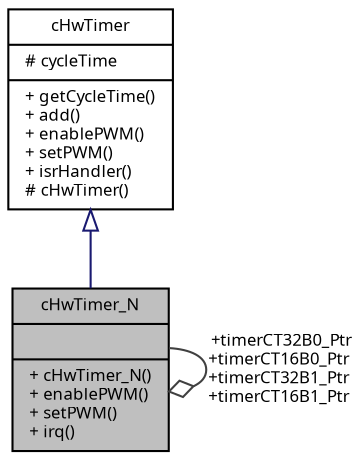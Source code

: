 digraph "cHwTimer_N"
{
  edge [fontname="Sans",fontsize="8",labelfontname="Sans",labelfontsize="8"];
  node [fontname="Sans",fontsize="8",shape=record];
  Node1 [label="{cHwTimer_N\n||+ cHwTimer_N()\l+ enablePWM()\l+ setPWM()\l+ irq()\l}",height=0.2,width=0.4,color="black", fillcolor="grey75", style="filled", fontcolor="black"];
  Node2 -> Node1 [dir="back",color="midnightblue",fontsize="8",style="solid",arrowtail="onormal",fontname="Sans"];
  Node2 [label="{cHwTimer\n|# cycleTime\l|+ getCycleTime()\l+ add()\l+ enablePWM()\l+ setPWM()\l+ isrHandler()\l# cHwTimer()\l}",height=0.2,width=0.4,color="black", fillcolor="white", style="filled",URL="$classc_hw_timer.html",tooltip="Abstract class supporting timer hardware. "];
  Node1 -> Node1 [color="grey25",fontsize="8",style="solid",label=" +timerCT32B0_Ptr\n+timerCT16B0_Ptr\n+timerCT32B1_Ptr\n+timerCT16B1_Ptr" ,arrowhead="odiamond",fontname="Sans"];
}
